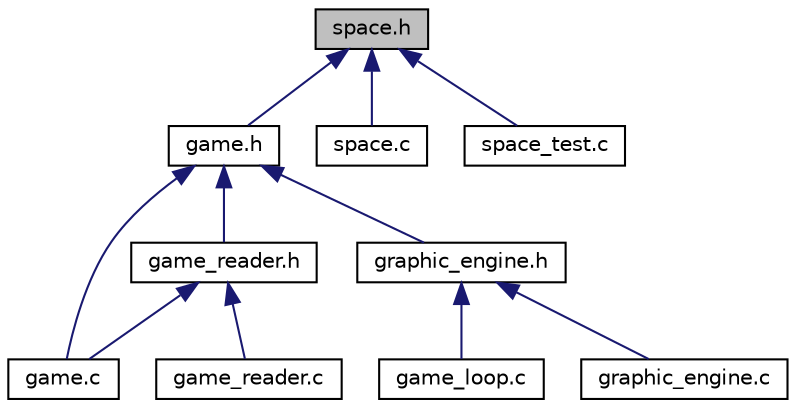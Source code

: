 digraph "space.h"
{
  edge [fontname="Helvetica",fontsize="10",labelfontname="Helvetica",labelfontsize="10"];
  node [fontname="Helvetica",fontsize="10",shape=record];
  Node1 [label="space.h",height=0.2,width=0.4,color="black", fillcolor="grey75", style="filled", fontcolor="black"];
  Node1 -> Node2 [dir="back",color="midnightblue",fontsize="10",style="solid"];
  Node2 [label="game.h",height=0.2,width=0.4,color="black", fillcolor="white", style="filled",URL="$game_8h.html",tooltip="Main function. "];
  Node2 -> Node3 [dir="back",color="midnightblue",fontsize="10",style="solid"];
  Node3 [label="game_reader.h",height=0.2,width=0.4,color="black", fillcolor="white", style="filled",URL="$game__reader_8h.html",tooltip="Reads data for the game from files. "];
  Node3 -> Node4 [dir="back",color="midnightblue",fontsize="10",style="solid"];
  Node4 [label="game.c",height=0.2,width=0.4,color="black", fillcolor="white", style="filled",URL="$game_8c.html",tooltip="It implements the game interface and all the associated callbacks for each command. "];
  Node3 -> Node5 [dir="back",color="midnightblue",fontsize="10",style="solid"];
  Node5 [label="game_reader.c",height=0.2,width=0.4,color="black", fillcolor="white", style="filled",URL="$game__reader_8c.html",tooltip="Reads data for the game from files. "];
  Node2 -> Node6 [dir="back",color="midnightblue",fontsize="10",style="solid"];
  Node6 [label="graphic_engine.h",height=0.2,width=0.4,color="black", fillcolor="white", style="filled",URL="$graphic__engine_8h.html",tooltip="Uses screen.* to create the UI. "];
  Node6 -> Node7 [dir="back",color="midnightblue",fontsize="10",style="solid"];
  Node7 [label="game_loop.c",height=0.2,width=0.4,color="black", fillcolor="white", style="filled",URL="$game__loop_8c.html",tooltip="Main loop. "];
  Node6 -> Node8 [dir="back",color="midnightblue",fontsize="10",style="solid"];
  Node8 [label="graphic_engine.c",height=0.2,width=0.4,color="black", fillcolor="white", style="filled",URL="$graphic__engine_8c.html",tooltip="Uses screen.* to create the UI. "];
  Node2 -> Node4 [dir="back",color="midnightblue",fontsize="10",style="solid"];
  Node1 -> Node9 [dir="back",color="midnightblue",fontsize="10",style="solid"];
  Node9 [label="space.c",height=0.2,width=0.4,color="black", fillcolor="white", style="filled",URL="$space_8c.html"];
  Node1 -> Node10 [dir="back",color="midnightblue",fontsize="10",style="solid"];
  Node10 [label="space_test.c",height=0.2,width=0.4,color="black", fillcolor="white", style="filled",URL="$space__test_8c.html",tooltip="It tests space module. "];
}
